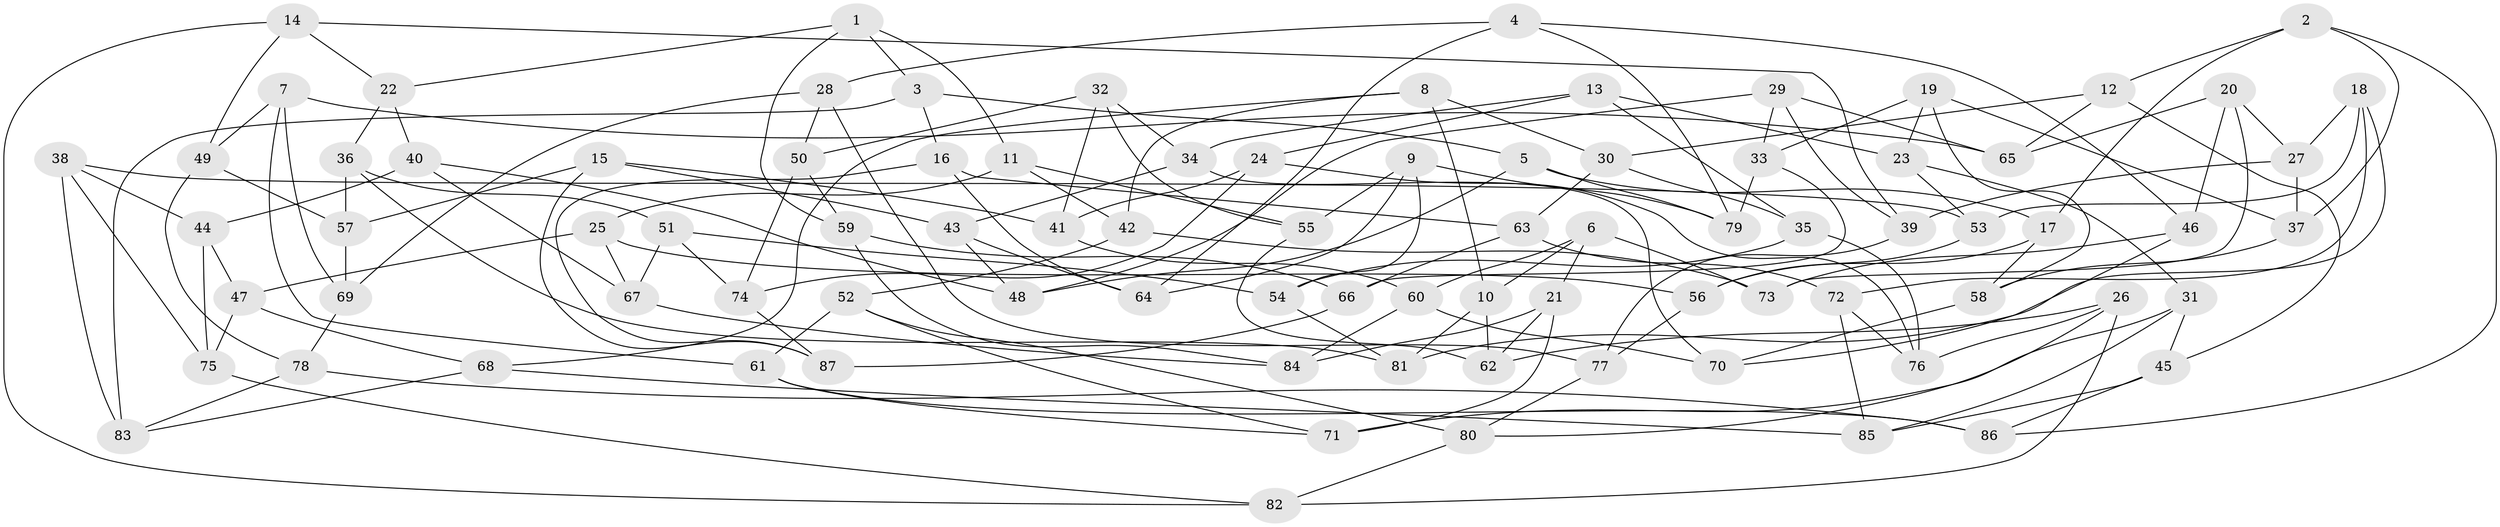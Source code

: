 // Generated by graph-tools (version 1.1) at 2025/26/03/09/25 03:26:56]
// undirected, 87 vertices, 174 edges
graph export_dot {
graph [start="1"]
  node [color=gray90,style=filled];
  1;
  2;
  3;
  4;
  5;
  6;
  7;
  8;
  9;
  10;
  11;
  12;
  13;
  14;
  15;
  16;
  17;
  18;
  19;
  20;
  21;
  22;
  23;
  24;
  25;
  26;
  27;
  28;
  29;
  30;
  31;
  32;
  33;
  34;
  35;
  36;
  37;
  38;
  39;
  40;
  41;
  42;
  43;
  44;
  45;
  46;
  47;
  48;
  49;
  50;
  51;
  52;
  53;
  54;
  55;
  56;
  57;
  58;
  59;
  60;
  61;
  62;
  63;
  64;
  65;
  66;
  67;
  68;
  69;
  70;
  71;
  72;
  73;
  74;
  75;
  76;
  77;
  78;
  79;
  80;
  81;
  82;
  83;
  84;
  85;
  86;
  87;
  1 -- 22;
  1 -- 11;
  1 -- 3;
  1 -- 59;
  2 -- 17;
  2 -- 86;
  2 -- 37;
  2 -- 12;
  3 -- 83;
  3 -- 16;
  3 -- 5;
  4 -- 64;
  4 -- 46;
  4 -- 79;
  4 -- 28;
  5 -- 17;
  5 -- 48;
  5 -- 79;
  6 -- 60;
  6 -- 10;
  6 -- 21;
  6 -- 73;
  7 -- 69;
  7 -- 49;
  7 -- 65;
  7 -- 61;
  8 -- 30;
  8 -- 68;
  8 -- 10;
  8 -- 42;
  9 -- 79;
  9 -- 64;
  9 -- 54;
  9 -- 55;
  10 -- 81;
  10 -- 62;
  11 -- 42;
  11 -- 25;
  11 -- 55;
  12 -- 45;
  12 -- 30;
  12 -- 65;
  13 -- 34;
  13 -- 35;
  13 -- 24;
  13 -- 23;
  14 -- 39;
  14 -- 49;
  14 -- 82;
  14 -- 22;
  15 -- 43;
  15 -- 57;
  15 -- 87;
  15 -- 41;
  16 -- 63;
  16 -- 87;
  16 -- 64;
  17 -- 58;
  17 -- 56;
  18 -- 72;
  18 -- 27;
  18 -- 81;
  18 -- 53;
  19 -- 37;
  19 -- 23;
  19 -- 58;
  19 -- 33;
  20 -- 46;
  20 -- 27;
  20 -- 65;
  20 -- 73;
  21 -- 62;
  21 -- 84;
  21 -- 71;
  22 -- 36;
  22 -- 40;
  23 -- 31;
  23 -- 53;
  24 -- 76;
  24 -- 41;
  24 -- 74;
  25 -- 67;
  25 -- 47;
  25 -- 56;
  26 -- 62;
  26 -- 80;
  26 -- 82;
  26 -- 76;
  27 -- 37;
  27 -- 39;
  28 -- 77;
  28 -- 50;
  28 -- 69;
  29 -- 65;
  29 -- 39;
  29 -- 33;
  29 -- 48;
  30 -- 35;
  30 -- 63;
  31 -- 85;
  31 -- 71;
  31 -- 45;
  32 -- 41;
  32 -- 50;
  32 -- 55;
  32 -- 34;
  33 -- 66;
  33 -- 79;
  34 -- 70;
  34 -- 43;
  35 -- 76;
  35 -- 54;
  36 -- 81;
  36 -- 57;
  36 -- 51;
  37 -- 58;
  38 -- 44;
  38 -- 83;
  38 -- 53;
  38 -- 75;
  39 -- 77;
  40 -- 44;
  40 -- 48;
  40 -- 67;
  41 -- 60;
  42 -- 52;
  42 -- 73;
  43 -- 64;
  43 -- 48;
  44 -- 75;
  44 -- 47;
  45 -- 85;
  45 -- 86;
  46 -- 73;
  46 -- 70;
  47 -- 75;
  47 -- 68;
  49 -- 78;
  49 -- 57;
  50 -- 59;
  50 -- 74;
  51 -- 67;
  51 -- 54;
  51 -- 74;
  52 -- 80;
  52 -- 61;
  52 -- 71;
  53 -- 56;
  54 -- 81;
  55 -- 62;
  56 -- 77;
  57 -- 69;
  58 -- 70;
  59 -- 66;
  59 -- 84;
  60 -- 84;
  60 -- 70;
  61 -- 71;
  61 -- 86;
  63 -- 72;
  63 -- 66;
  66 -- 87;
  67 -- 84;
  68 -- 85;
  68 -- 83;
  69 -- 78;
  72 -- 76;
  72 -- 85;
  74 -- 87;
  75 -- 82;
  77 -- 80;
  78 -- 86;
  78 -- 83;
  80 -- 82;
}
